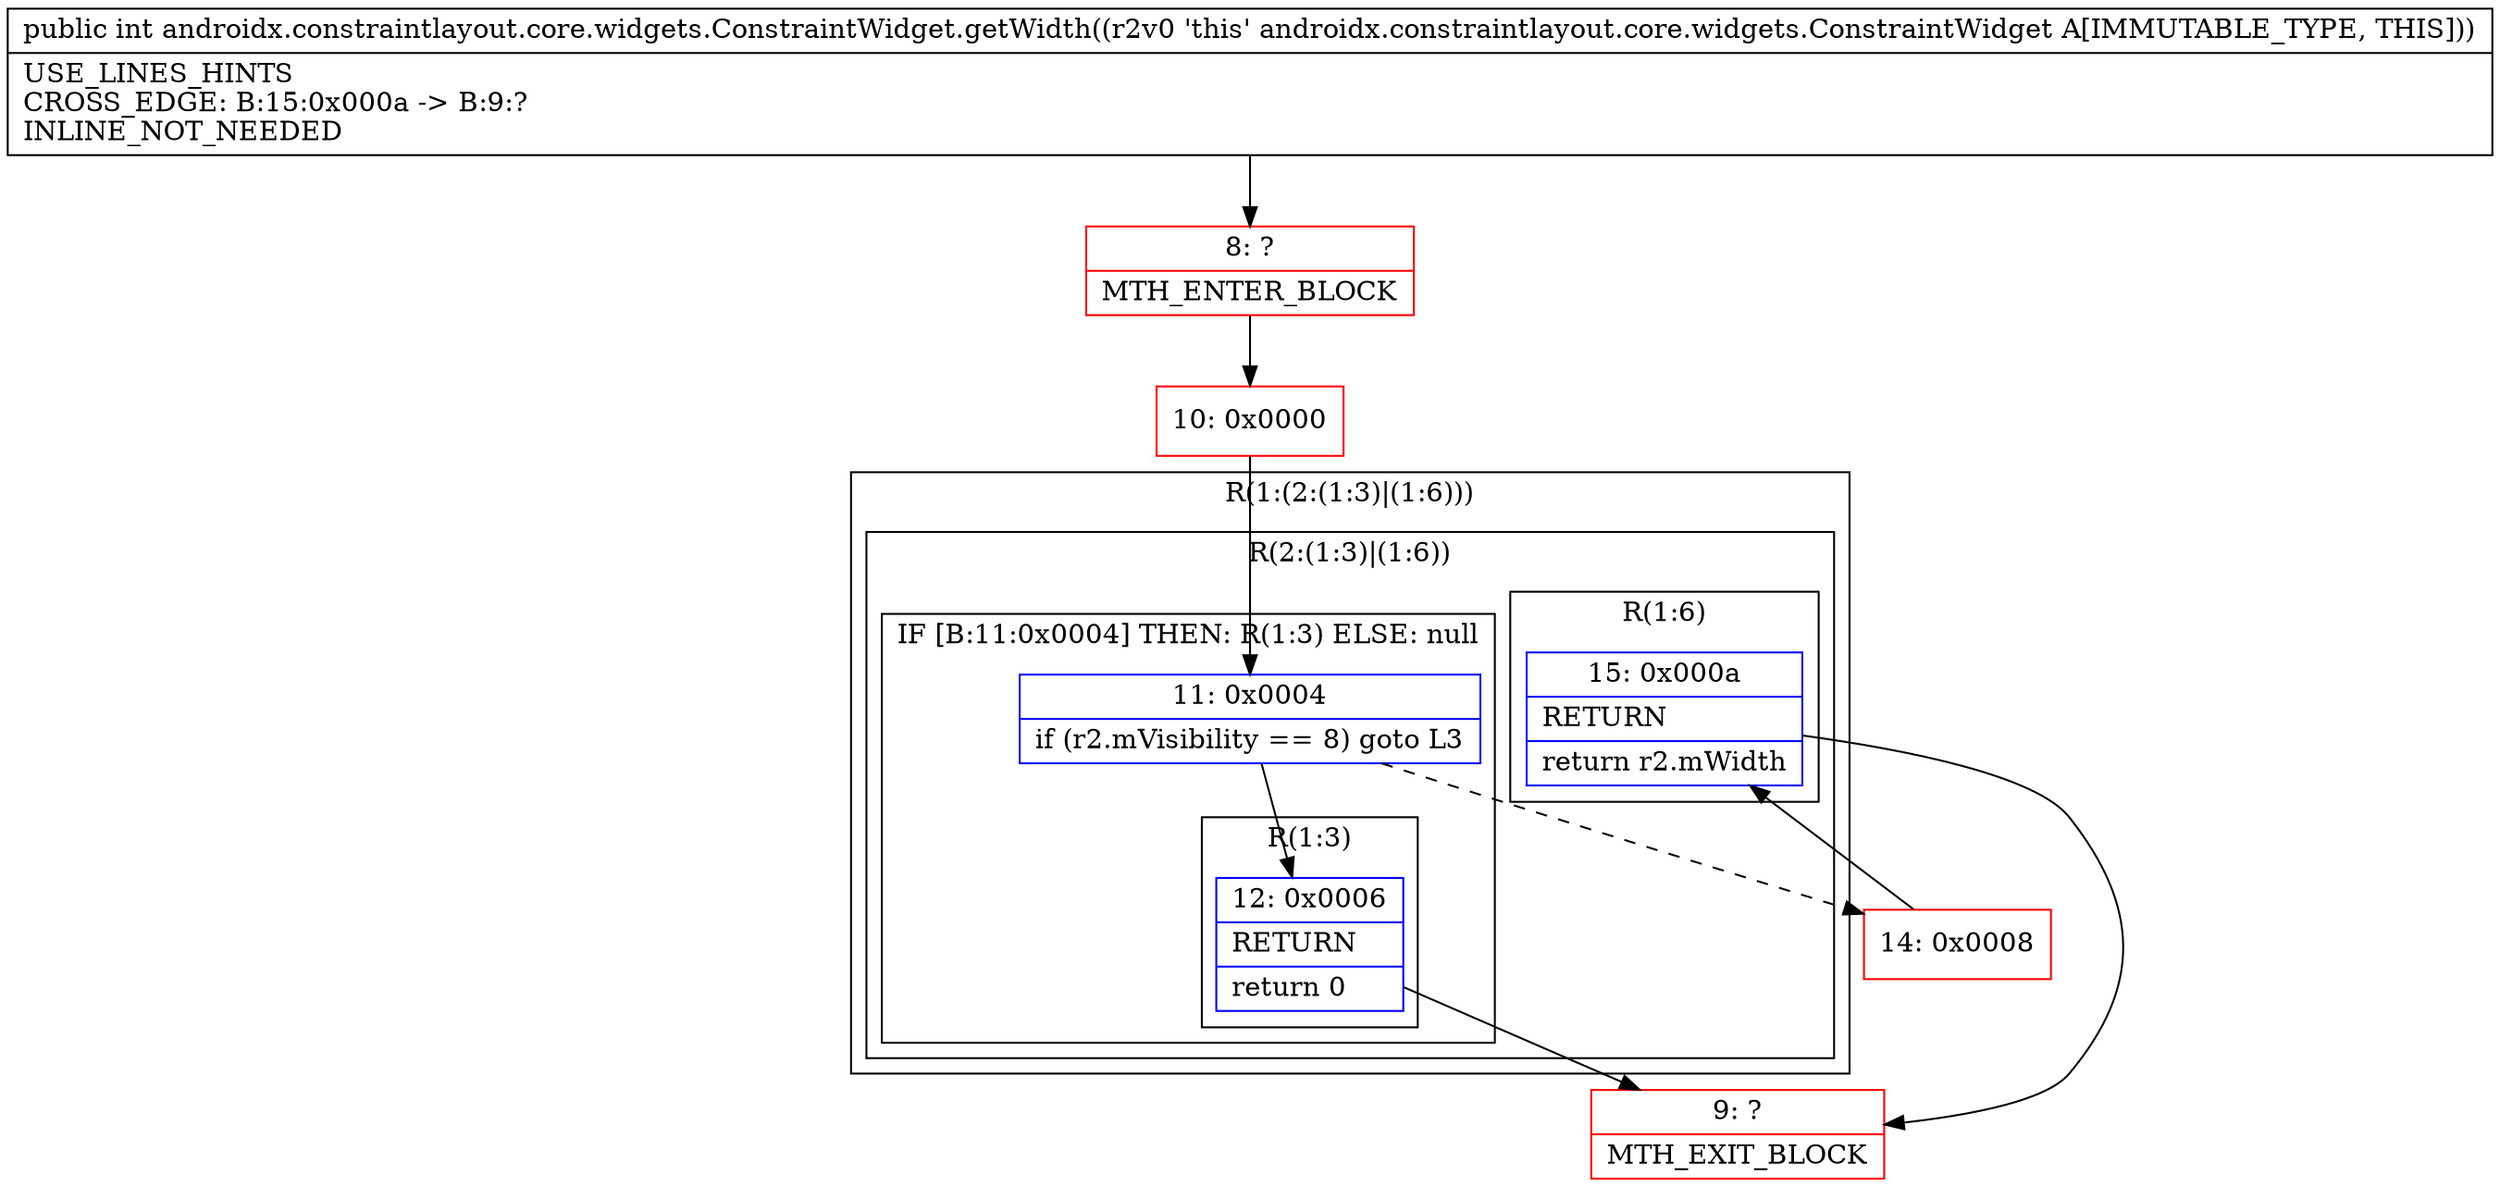 digraph "CFG forandroidx.constraintlayout.core.widgets.ConstraintWidget.getWidth()I" {
subgraph cluster_Region_1512204332 {
label = "R(1:(2:(1:3)|(1:6)))";
node [shape=record,color=blue];
subgraph cluster_Region_1239427115 {
label = "R(2:(1:3)|(1:6))";
node [shape=record,color=blue];
subgraph cluster_IfRegion_1580721109 {
label = "IF [B:11:0x0004] THEN: R(1:3) ELSE: null";
node [shape=record,color=blue];
Node_11 [shape=record,label="{11\:\ 0x0004|if (r2.mVisibility == 8) goto L3\l}"];
subgraph cluster_Region_504032175 {
label = "R(1:3)";
node [shape=record,color=blue];
Node_12 [shape=record,label="{12\:\ 0x0006|RETURN\l|return 0\l}"];
}
}
subgraph cluster_Region_1461752650 {
label = "R(1:6)";
node [shape=record,color=blue];
Node_15 [shape=record,label="{15\:\ 0x000a|RETURN\l|return r2.mWidth\l}"];
}
}
}
Node_8 [shape=record,color=red,label="{8\:\ ?|MTH_ENTER_BLOCK\l}"];
Node_10 [shape=record,color=red,label="{10\:\ 0x0000}"];
Node_9 [shape=record,color=red,label="{9\:\ ?|MTH_EXIT_BLOCK\l}"];
Node_14 [shape=record,color=red,label="{14\:\ 0x0008}"];
MethodNode[shape=record,label="{public int androidx.constraintlayout.core.widgets.ConstraintWidget.getWidth((r2v0 'this' androidx.constraintlayout.core.widgets.ConstraintWidget A[IMMUTABLE_TYPE, THIS]))  | USE_LINES_HINTS\lCROSS_EDGE: B:15:0x000a \-\> B:9:?\lINLINE_NOT_NEEDED\l}"];
MethodNode -> Node_8;Node_11 -> Node_12;
Node_11 -> Node_14[style=dashed];
Node_12 -> Node_9;
Node_15 -> Node_9;
Node_8 -> Node_10;
Node_10 -> Node_11;
Node_14 -> Node_15;
}

